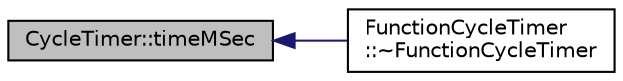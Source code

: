 digraph "CycleTimer::timeMSec"
{
 // INTERACTIVE_SVG=YES
  edge [fontname="Helvetica",fontsize="10",labelfontname="Helvetica",labelfontsize="10"];
  node [fontname="Helvetica",fontsize="10",shape=record];
  rankdir="LR";
  Node1 [label="CycleTimer::timeMSec",height=0.2,width=0.4,color="black", fillcolor="grey75", style="filled", fontcolor="black"];
  Node1 -> Node2 [dir="back",color="midnightblue",fontsize="10",style="solid",fontname="Helvetica"];
  Node2 [label="FunctionCycleTimer\l::~FunctionCycleTimer",height=0.2,width=0.4,color="black", fillcolor="white", style="filled",URL="$dc/d12/class_function_cycle_timer.html#a724f99ec0d24e6ecf35f129441d8388b"];
}
